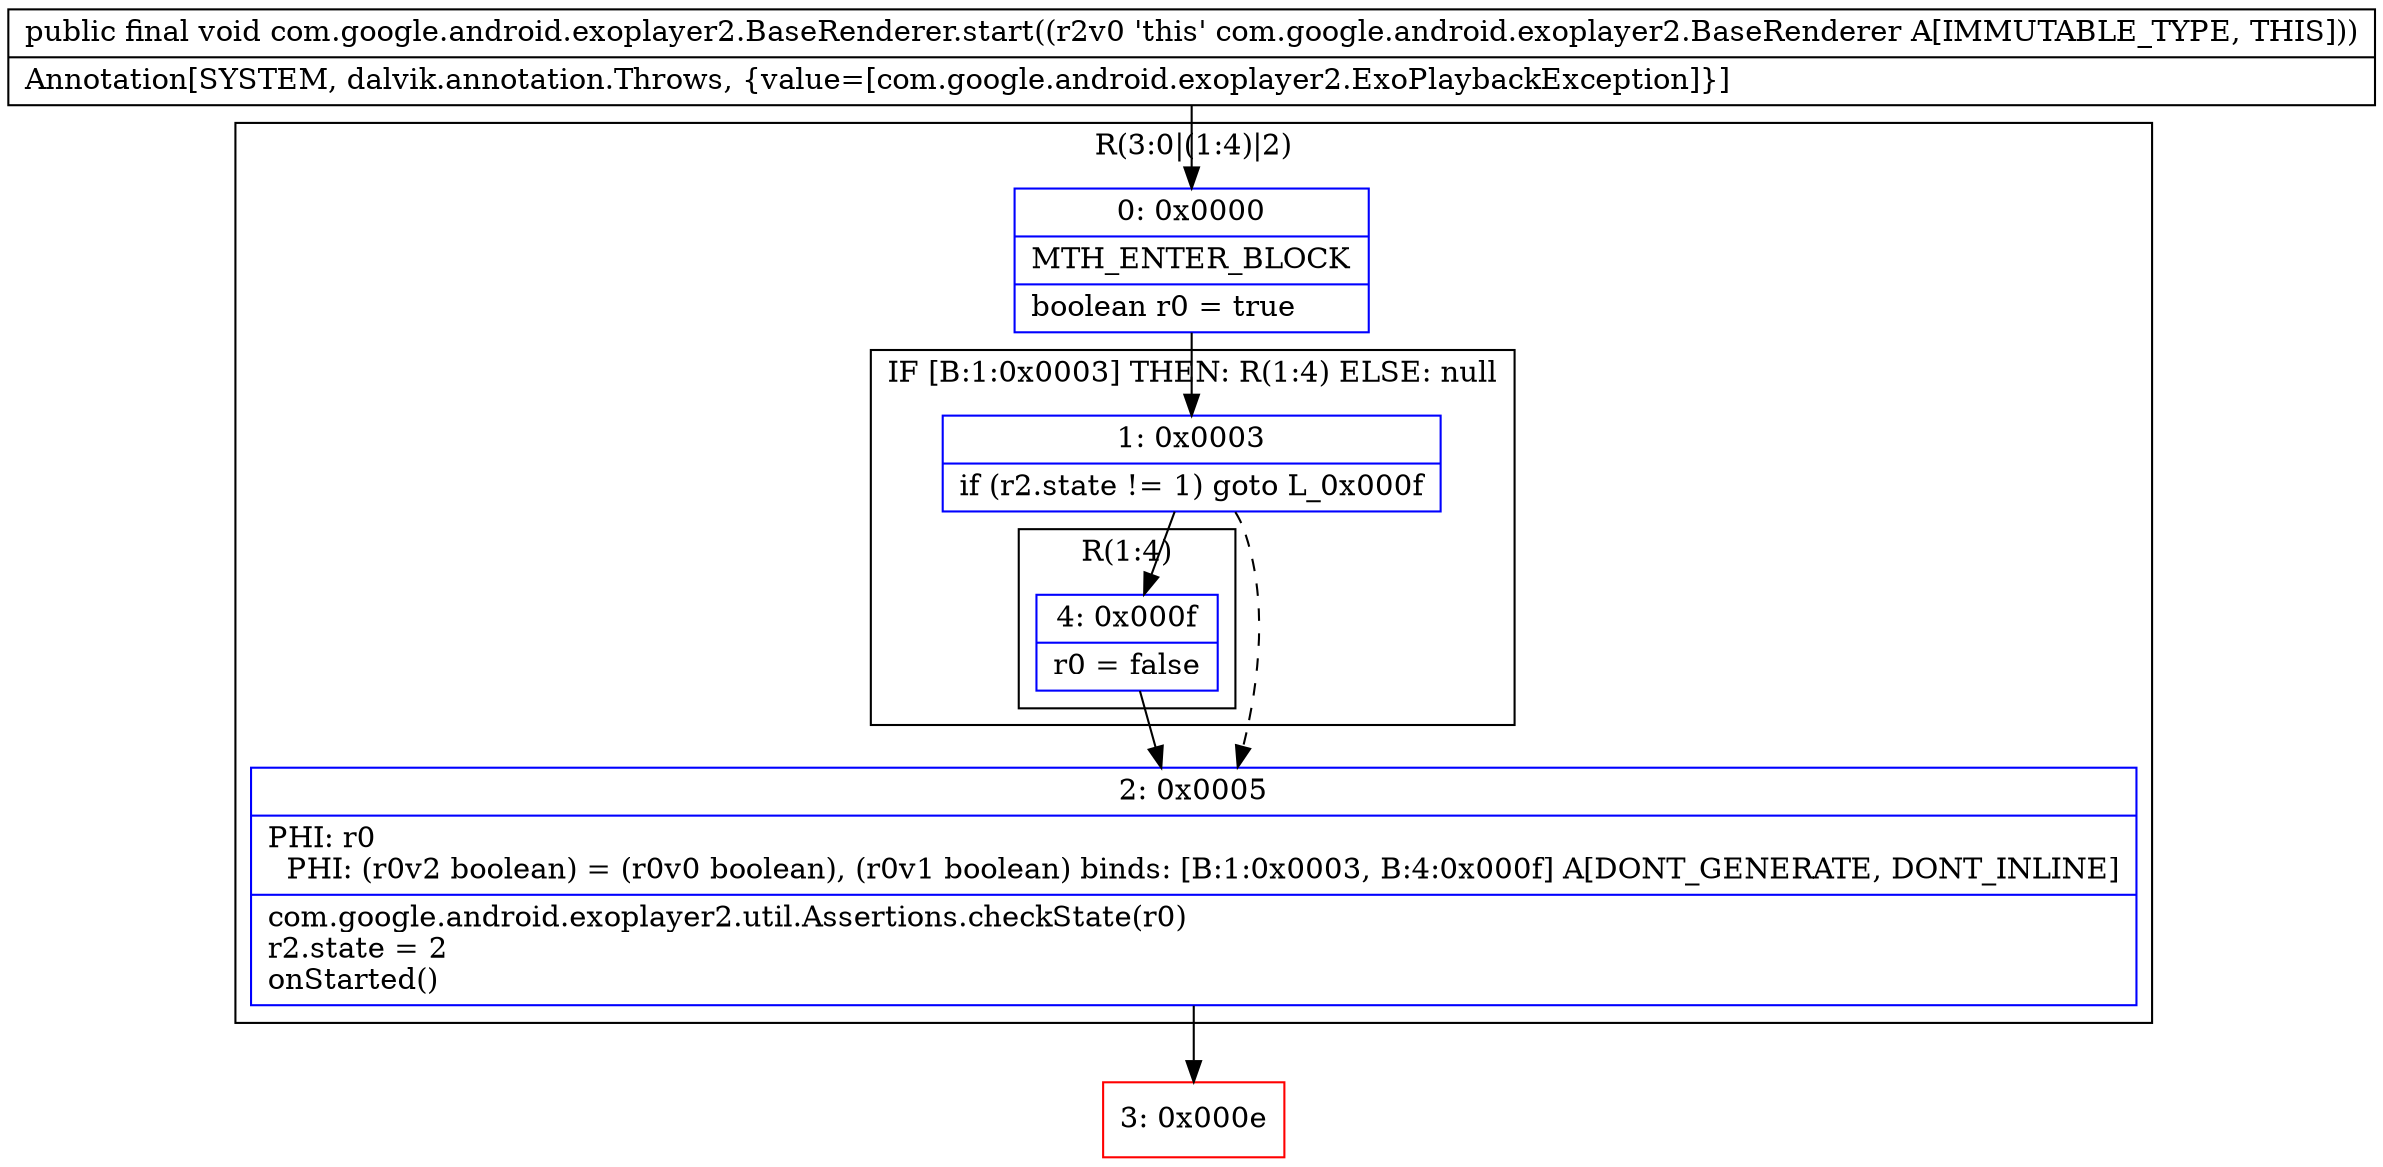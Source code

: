 digraph "CFG forcom.google.android.exoplayer2.BaseRenderer.start()V" {
subgraph cluster_Region_1214055943 {
label = "R(3:0|(1:4)|2)";
node [shape=record,color=blue];
Node_0 [shape=record,label="{0\:\ 0x0000|MTH_ENTER_BLOCK\l|boolean r0 = true\l}"];
subgraph cluster_IfRegion_1461775209 {
label = "IF [B:1:0x0003] THEN: R(1:4) ELSE: null";
node [shape=record,color=blue];
Node_1 [shape=record,label="{1\:\ 0x0003|if (r2.state != 1) goto L_0x000f\l}"];
subgraph cluster_Region_837978179 {
label = "R(1:4)";
node [shape=record,color=blue];
Node_4 [shape=record,label="{4\:\ 0x000f|r0 = false\l}"];
}
}
Node_2 [shape=record,label="{2\:\ 0x0005|PHI: r0 \l  PHI: (r0v2 boolean) = (r0v0 boolean), (r0v1 boolean) binds: [B:1:0x0003, B:4:0x000f] A[DONT_GENERATE, DONT_INLINE]\l|com.google.android.exoplayer2.util.Assertions.checkState(r0)\lr2.state = 2\lonStarted()\l}"];
}
Node_3 [shape=record,color=red,label="{3\:\ 0x000e}"];
MethodNode[shape=record,label="{public final void com.google.android.exoplayer2.BaseRenderer.start((r2v0 'this' com.google.android.exoplayer2.BaseRenderer A[IMMUTABLE_TYPE, THIS]))  | Annotation[SYSTEM, dalvik.annotation.Throws, \{value=[com.google.android.exoplayer2.ExoPlaybackException]\}]\l}"];
MethodNode -> Node_0;
Node_0 -> Node_1;
Node_1 -> Node_2[style=dashed];
Node_1 -> Node_4;
Node_4 -> Node_2;
Node_2 -> Node_3;
}

